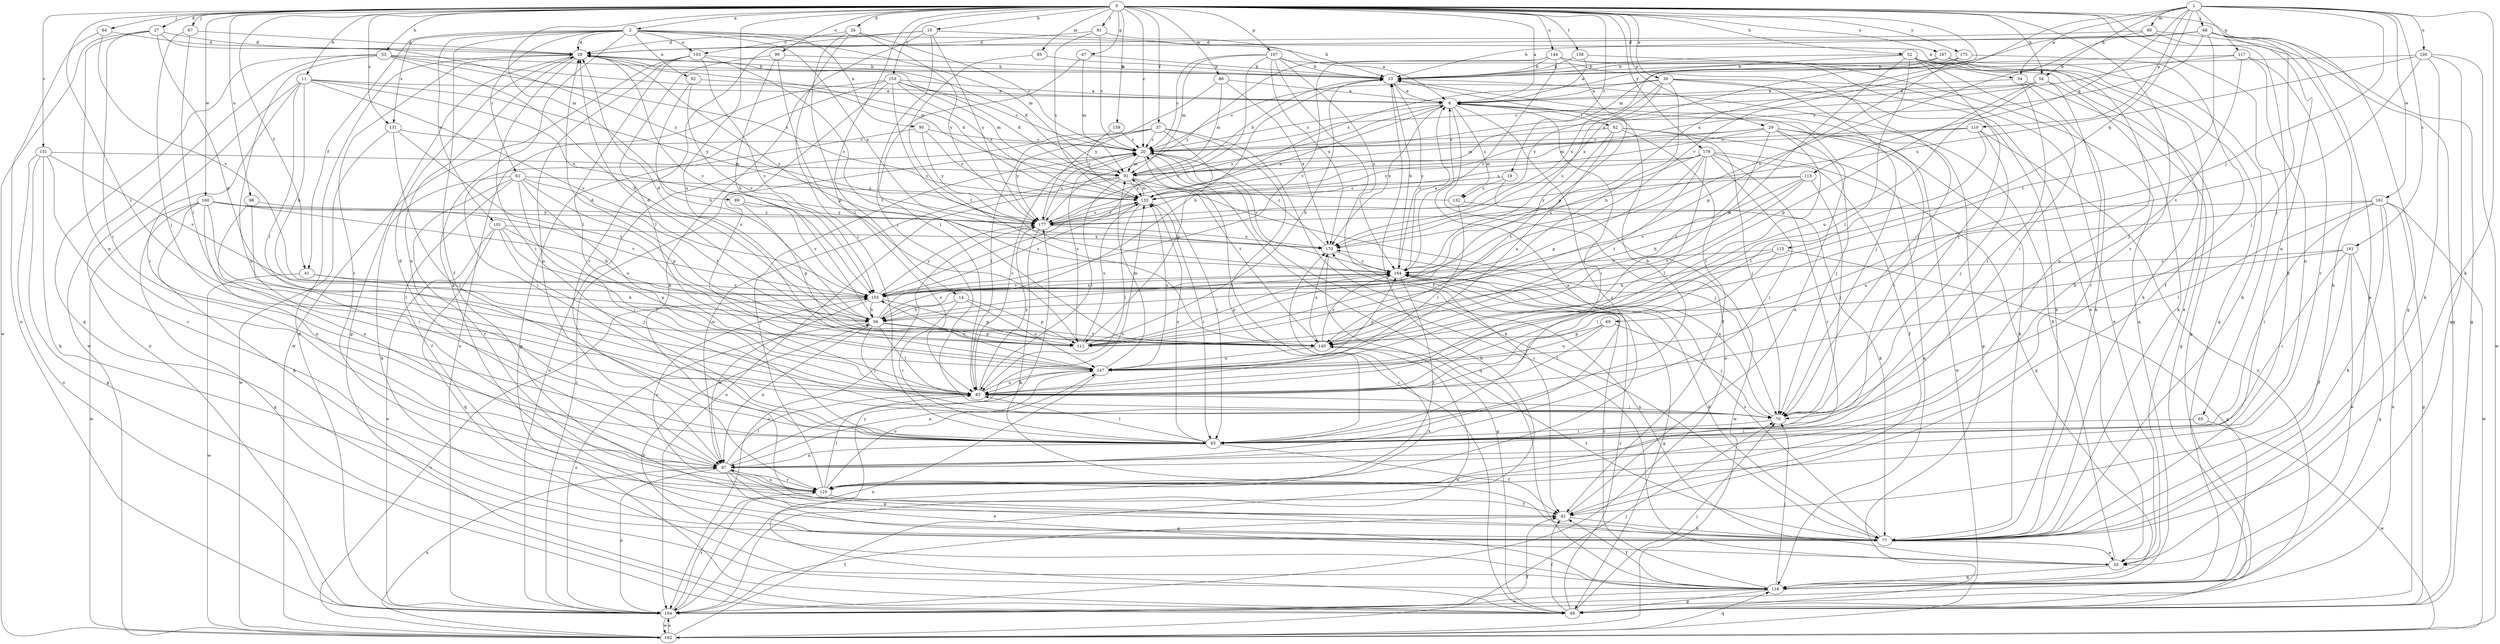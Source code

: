 strict digraph  {
0;
1;
2;
6;
10;
11;
13;
14;
19;
20;
26;
27;
28;
29;
30;
34;
35;
37;
41;
42;
47;
49;
52;
53;
54;
56;
61;
62;
63;
64;
65;
67;
68;
69;
70;
77;
81;
83;
85;
86;
89;
90;
91;
92;
95;
97;
98;
99;
100;
101;
103;
104;
107;
110;
111;
113;
115;
117;
118;
125;
131;
132;
133;
138;
140;
144;
147;
151;
153;
155;
159;
160;
161;
162;
167;
170;
175;
176;
177;
181;
184;
0 -> 2  [label=a];
0 -> 6  [label=a];
0 -> 10  [label=b];
0 -> 11  [label=b];
0 -> 14  [label=c];
0 -> 19  [label=c];
0 -> 20  [label=c];
0 -> 26  [label=d];
0 -> 27  [label=d];
0 -> 29  [label=e];
0 -> 30  [label=e];
0 -> 37  [label=f];
0 -> 41  [label=f];
0 -> 47  [label=g];
0 -> 49  [label=g];
0 -> 52  [label=h];
0 -> 53  [label=h];
0 -> 54  [label=h];
0 -> 64  [label=j];
0 -> 65  [label=j];
0 -> 67  [label=j];
0 -> 77  [label=k];
0 -> 81  [label=l];
0 -> 83  [label=l];
0 -> 85  [label=m];
0 -> 86  [label=m];
0 -> 89  [label=m];
0 -> 98  [label=o];
0 -> 99  [label=o];
0 -> 107  [label=p];
0 -> 125  [label=r];
0 -> 131  [label=s];
0 -> 138  [label=t];
0 -> 144  [label=u];
0 -> 147  [label=u];
0 -> 151  [label=v];
0 -> 153  [label=v];
0 -> 159  [label=w];
0 -> 160  [label=w];
0 -> 167  [label=x];
0 -> 170  [label=x];
0 -> 175  [label=y];
0 -> 176  [label=y];
1 -> 34  [label=e];
1 -> 54  [label=h];
1 -> 68  [label=j];
1 -> 69  [label=j];
1 -> 77  [label=k];
1 -> 90  [label=m];
1 -> 100  [label=o];
1 -> 110  [label=p];
1 -> 113  [label=q];
1 -> 115  [label=q];
1 -> 117  [label=q];
1 -> 155  [label=v];
1 -> 161  [label=w];
1 -> 181  [label=z];
2 -> 28  [label=d];
2 -> 34  [label=e];
2 -> 41  [label=f];
2 -> 42  [label=f];
2 -> 61  [label=i];
2 -> 77  [label=k];
2 -> 91  [label=m];
2 -> 92  [label=n];
2 -> 95  [label=n];
2 -> 101  [label=o];
2 -> 103  [label=o];
2 -> 131  [label=s];
2 -> 170  [label=x];
6 -> 20  [label=c];
6 -> 62  [label=i];
6 -> 63  [label=i];
6 -> 104  [label=o];
6 -> 125  [label=r];
6 -> 132  [label=s];
6 -> 162  [label=w];
6 -> 170  [label=x];
6 -> 177  [label=y];
10 -> 6  [label=a];
10 -> 28  [label=d];
10 -> 70  [label=j];
10 -> 77  [label=k];
10 -> 125  [label=r];
10 -> 177  [label=y];
11 -> 6  [label=a];
11 -> 56  [label=h];
11 -> 63  [label=i];
11 -> 83  [label=l];
11 -> 104  [label=o];
11 -> 155  [label=v];
11 -> 170  [label=x];
11 -> 177  [label=y];
13 -> 6  [label=a];
13 -> 49  [label=g];
13 -> 184  [label=z];
14 -> 56  [label=h];
14 -> 63  [label=i];
14 -> 111  [label=p];
14 -> 147  [label=u];
19 -> 77  [label=k];
19 -> 132  [label=s];
19 -> 133  [label=s];
20 -> 91  [label=m];
20 -> 118  [label=q];
20 -> 140  [label=t];
20 -> 184  [label=z];
26 -> 20  [label=c];
26 -> 63  [label=i];
26 -> 83  [label=l];
26 -> 177  [label=y];
26 -> 103  [label=v];
27 -> 28  [label=d];
27 -> 63  [label=i];
27 -> 97  [label=n];
27 -> 111  [label=p];
27 -> 162  [label=w];
27 -> 177  [label=y];
28 -> 13  [label=b];
28 -> 49  [label=g];
28 -> 63  [label=i];
28 -> 97  [label=n];
28 -> 125  [label=r];
28 -> 155  [label=v];
28 -> 184  [label=z];
29 -> 20  [label=c];
29 -> 63  [label=i];
29 -> 70  [label=j];
29 -> 77  [label=k];
29 -> 83  [label=l];
29 -> 91  [label=m];
29 -> 140  [label=t];
29 -> 177  [label=y];
30 -> 6  [label=a];
30 -> 20  [label=c];
30 -> 35  [label=e];
30 -> 56  [label=h];
30 -> 70  [label=j];
30 -> 77  [label=k];
30 -> 177  [label=y];
30 -> 184  [label=z];
34 -> 6  [label=a];
34 -> 49  [label=g];
34 -> 63  [label=i];
34 -> 77  [label=k];
35 -> 13  [label=b];
35 -> 20  [label=c];
35 -> 118  [label=q];
35 -> 170  [label=x];
37 -> 20  [label=c];
37 -> 63  [label=i];
37 -> 77  [label=k];
37 -> 83  [label=l];
37 -> 104  [label=o];
37 -> 111  [label=p];
37 -> 177  [label=y];
41 -> 56  [label=h];
41 -> 155  [label=v];
41 -> 162  [label=w];
42 -> 6  [label=a];
42 -> 77  [label=k];
47 -> 13  [label=b];
47 -> 83  [label=l];
47 -> 91  [label=m];
49 -> 20  [label=c];
49 -> 42  [label=f];
49 -> 70  [label=j];
49 -> 177  [label=y];
49 -> 184  [label=z];
52 -> 13  [label=b];
52 -> 35  [label=e];
52 -> 63  [label=i];
52 -> 70  [label=j];
52 -> 77  [label=k];
52 -> 83  [label=l];
52 -> 118  [label=q];
52 -> 133  [label=s];
52 -> 147  [label=u];
53 -> 13  [label=b];
53 -> 56  [label=h];
53 -> 91  [label=m];
53 -> 97  [label=n];
53 -> 118  [label=q];
53 -> 133  [label=s];
53 -> 162  [label=w];
54 -> 6  [label=a];
54 -> 20  [label=c];
54 -> 77  [label=k];
54 -> 111  [label=p];
54 -> 125  [label=r];
54 -> 147  [label=u];
56 -> 13  [label=b];
56 -> 28  [label=d];
56 -> 70  [label=j];
56 -> 83  [label=l];
56 -> 97  [label=n];
56 -> 104  [label=o];
56 -> 111  [label=p];
56 -> 140  [label=t];
56 -> 184  [label=z];
61 -> 42  [label=f];
61 -> 63  [label=i];
61 -> 77  [label=k];
61 -> 111  [label=p];
61 -> 125  [label=r];
61 -> 133  [label=s];
61 -> 140  [label=t];
61 -> 147  [label=u];
62 -> 20  [label=c];
62 -> 42  [label=f];
62 -> 70  [label=j];
62 -> 118  [label=q];
62 -> 140  [label=t];
62 -> 147  [label=u];
63 -> 13  [label=b];
63 -> 42  [label=f];
63 -> 83  [label=l];
63 -> 97  [label=n];
63 -> 133  [label=s];
64 -> 28  [label=d];
64 -> 104  [label=o];
64 -> 155  [label=v];
65 -> 63  [label=i];
65 -> 162  [label=w];
67 -> 28  [label=d];
67 -> 70  [label=j];
67 -> 83  [label=l];
68 -> 13  [label=b];
68 -> 28  [label=d];
68 -> 35  [label=e];
68 -> 49  [label=g];
68 -> 70  [label=j];
68 -> 77  [label=k];
68 -> 91  [label=m];
68 -> 133  [label=s];
68 -> 140  [label=t];
69 -> 70  [label=j];
69 -> 83  [label=l];
69 -> 111  [label=p];
69 -> 147  [label=u];
70 -> 63  [label=i];
70 -> 170  [label=x];
77 -> 35  [label=e];
77 -> 140  [label=t];
77 -> 184  [label=z];
81 -> 13  [label=b];
81 -> 20  [label=c];
81 -> 28  [label=d];
81 -> 133  [label=s];
83 -> 20  [label=c];
83 -> 70  [label=j];
83 -> 147  [label=u];
83 -> 177  [label=y];
85 -> 13  [label=b];
85 -> 140  [label=t];
86 -> 6  [label=a];
86 -> 91  [label=m];
86 -> 170  [label=x];
86 -> 177  [label=y];
89 -> 111  [label=p];
89 -> 155  [label=v];
89 -> 177  [label=y];
90 -> 28  [label=d];
90 -> 49  [label=g];
90 -> 97  [label=n];
90 -> 155  [label=v];
91 -> 13  [label=b];
91 -> 28  [label=d];
91 -> 63  [label=i];
91 -> 70  [label=j];
91 -> 83  [label=l];
91 -> 97  [label=n];
91 -> 104  [label=o];
91 -> 133  [label=s];
92 -> 6  [label=a];
92 -> 56  [label=h];
92 -> 155  [label=v];
95 -> 20  [label=c];
95 -> 63  [label=i];
95 -> 133  [label=s];
95 -> 177  [label=y];
97 -> 6  [label=a];
97 -> 28  [label=d];
97 -> 35  [label=e];
97 -> 77  [label=k];
97 -> 83  [label=l];
97 -> 104  [label=o];
97 -> 118  [label=q];
97 -> 125  [label=r];
97 -> 133  [label=s];
98 -> 63  [label=i];
98 -> 97  [label=n];
98 -> 177  [label=y];
99 -> 13  [label=b];
99 -> 56  [label=h];
99 -> 83  [label=l];
99 -> 111  [label=p];
100 -> 13  [label=b];
100 -> 77  [label=k];
100 -> 118  [label=q];
100 -> 140  [label=t];
100 -> 162  [label=w];
100 -> 170  [label=x];
101 -> 70  [label=j];
101 -> 83  [label=l];
101 -> 104  [label=o];
101 -> 118  [label=q];
101 -> 147  [label=u];
101 -> 170  [label=x];
103 -> 13  [label=b];
103 -> 83  [label=l];
103 -> 97  [label=n];
103 -> 140  [label=t];
103 -> 155  [label=v];
103 -> 162  [label=w];
104 -> 20  [label=c];
104 -> 28  [label=d];
104 -> 42  [label=f];
104 -> 70  [label=j];
104 -> 125  [label=r];
104 -> 162  [label=w];
104 -> 170  [label=x];
107 -> 13  [label=b];
107 -> 20  [label=c];
107 -> 42  [label=f];
107 -> 70  [label=j];
107 -> 91  [label=m];
107 -> 155  [label=v];
107 -> 170  [label=x];
107 -> 184  [label=z];
110 -> 20  [label=c];
110 -> 70  [label=j];
110 -> 83  [label=l];
110 -> 91  [label=m];
110 -> 104  [label=o];
111 -> 13  [label=b];
111 -> 20  [label=c];
111 -> 28  [label=d];
111 -> 133  [label=s];
113 -> 56  [label=h];
113 -> 70  [label=j];
113 -> 133  [label=s];
113 -> 140  [label=t];
113 -> 155  [label=v];
113 -> 177  [label=y];
115 -> 56  [label=h];
115 -> 83  [label=l];
115 -> 118  [label=q];
115 -> 184  [label=z];
117 -> 13  [label=b];
117 -> 70  [label=j];
117 -> 97  [label=n];
117 -> 125  [label=r];
117 -> 133  [label=s];
118 -> 42  [label=f];
118 -> 49  [label=g];
118 -> 56  [label=h];
118 -> 70  [label=j];
118 -> 104  [label=o];
118 -> 184  [label=z];
125 -> 20  [label=c];
125 -> 42  [label=f];
125 -> 83  [label=l];
125 -> 97  [label=n];
125 -> 147  [label=u];
125 -> 155  [label=v];
131 -> 20  [label=c];
131 -> 63  [label=i];
131 -> 140  [label=t];
131 -> 162  [label=w];
132 -> 28  [label=d];
132 -> 83  [label=l];
132 -> 162  [label=w];
133 -> 28  [label=d];
133 -> 63  [label=i];
133 -> 83  [label=l];
133 -> 91  [label=m];
133 -> 155  [label=v];
133 -> 177  [label=y];
138 -> 6  [label=a];
138 -> 13  [label=b];
138 -> 49  [label=g];
140 -> 28  [label=d];
140 -> 104  [label=o];
140 -> 147  [label=u];
140 -> 170  [label=x];
140 -> 184  [label=z];
144 -> 13  [label=b];
144 -> 35  [label=e];
144 -> 111  [label=p];
144 -> 118  [label=q];
144 -> 155  [label=v];
144 -> 177  [label=y];
144 -> 184  [label=z];
147 -> 83  [label=l];
147 -> 91  [label=m];
147 -> 97  [label=n];
147 -> 104  [label=o];
147 -> 133  [label=s];
147 -> 155  [label=v];
147 -> 184  [label=z];
151 -> 49  [label=g];
151 -> 77  [label=k];
151 -> 91  [label=m];
151 -> 104  [label=o];
151 -> 125  [label=r];
151 -> 155  [label=v];
153 -> 6  [label=a];
153 -> 20  [label=c];
153 -> 49  [label=g];
153 -> 91  [label=m];
153 -> 104  [label=o];
153 -> 133  [label=s];
153 -> 147  [label=u];
153 -> 184  [label=z];
155 -> 56  [label=h];
155 -> 97  [label=n];
155 -> 111  [label=p];
155 -> 177  [label=y];
155 -> 184  [label=z];
159 -> 20  [label=c];
159 -> 133  [label=s];
160 -> 49  [label=g];
160 -> 56  [label=h];
160 -> 77  [label=k];
160 -> 83  [label=l];
160 -> 97  [label=n];
160 -> 155  [label=v];
160 -> 162  [label=w];
160 -> 177  [label=y];
161 -> 49  [label=g];
161 -> 63  [label=i];
161 -> 77  [label=k];
161 -> 83  [label=l];
161 -> 104  [label=o];
161 -> 147  [label=u];
161 -> 162  [label=w];
161 -> 177  [label=y];
162 -> 13  [label=b];
162 -> 42  [label=f];
162 -> 97  [label=n];
162 -> 104  [label=o];
162 -> 118  [label=q];
162 -> 155  [label=v];
167 -> 13  [label=b];
167 -> 77  [label=k];
167 -> 97  [label=n];
167 -> 170  [label=x];
170 -> 20  [label=c];
170 -> 49  [label=g];
170 -> 184  [label=z];
175 -> 13  [label=b];
175 -> 42  [label=f];
175 -> 111  [label=p];
175 -> 170  [label=x];
176 -> 42  [label=f];
176 -> 63  [label=i];
176 -> 83  [label=l];
176 -> 91  [label=m];
176 -> 111  [label=p];
176 -> 118  [label=q];
176 -> 125  [label=r];
176 -> 133  [label=s];
176 -> 140  [label=t];
176 -> 184  [label=z];
177 -> 6  [label=a];
177 -> 20  [label=c];
177 -> 77  [label=k];
177 -> 104  [label=o];
177 -> 133  [label=s];
177 -> 170  [label=x];
181 -> 35  [label=e];
181 -> 42  [label=f];
181 -> 56  [label=h];
181 -> 63  [label=i];
181 -> 118  [label=q];
181 -> 184  [label=z];
184 -> 6  [label=a];
184 -> 13  [label=b];
184 -> 49  [label=g];
184 -> 77  [label=k];
184 -> 111  [label=p];
184 -> 125  [label=r];
184 -> 155  [label=v];
}
